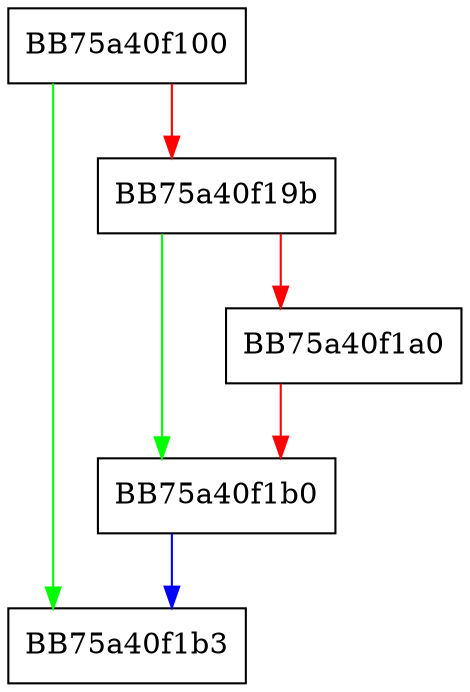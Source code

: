 digraph Init {
  node [shape="box"];
  graph [splines=ortho];
  BB75a40f100 -> BB75a40f1b3 [color="green"];
  BB75a40f100 -> BB75a40f19b [color="red"];
  BB75a40f19b -> BB75a40f1b0 [color="green"];
  BB75a40f19b -> BB75a40f1a0 [color="red"];
  BB75a40f1a0 -> BB75a40f1b0 [color="red"];
  BB75a40f1b0 -> BB75a40f1b3 [color="blue"];
}